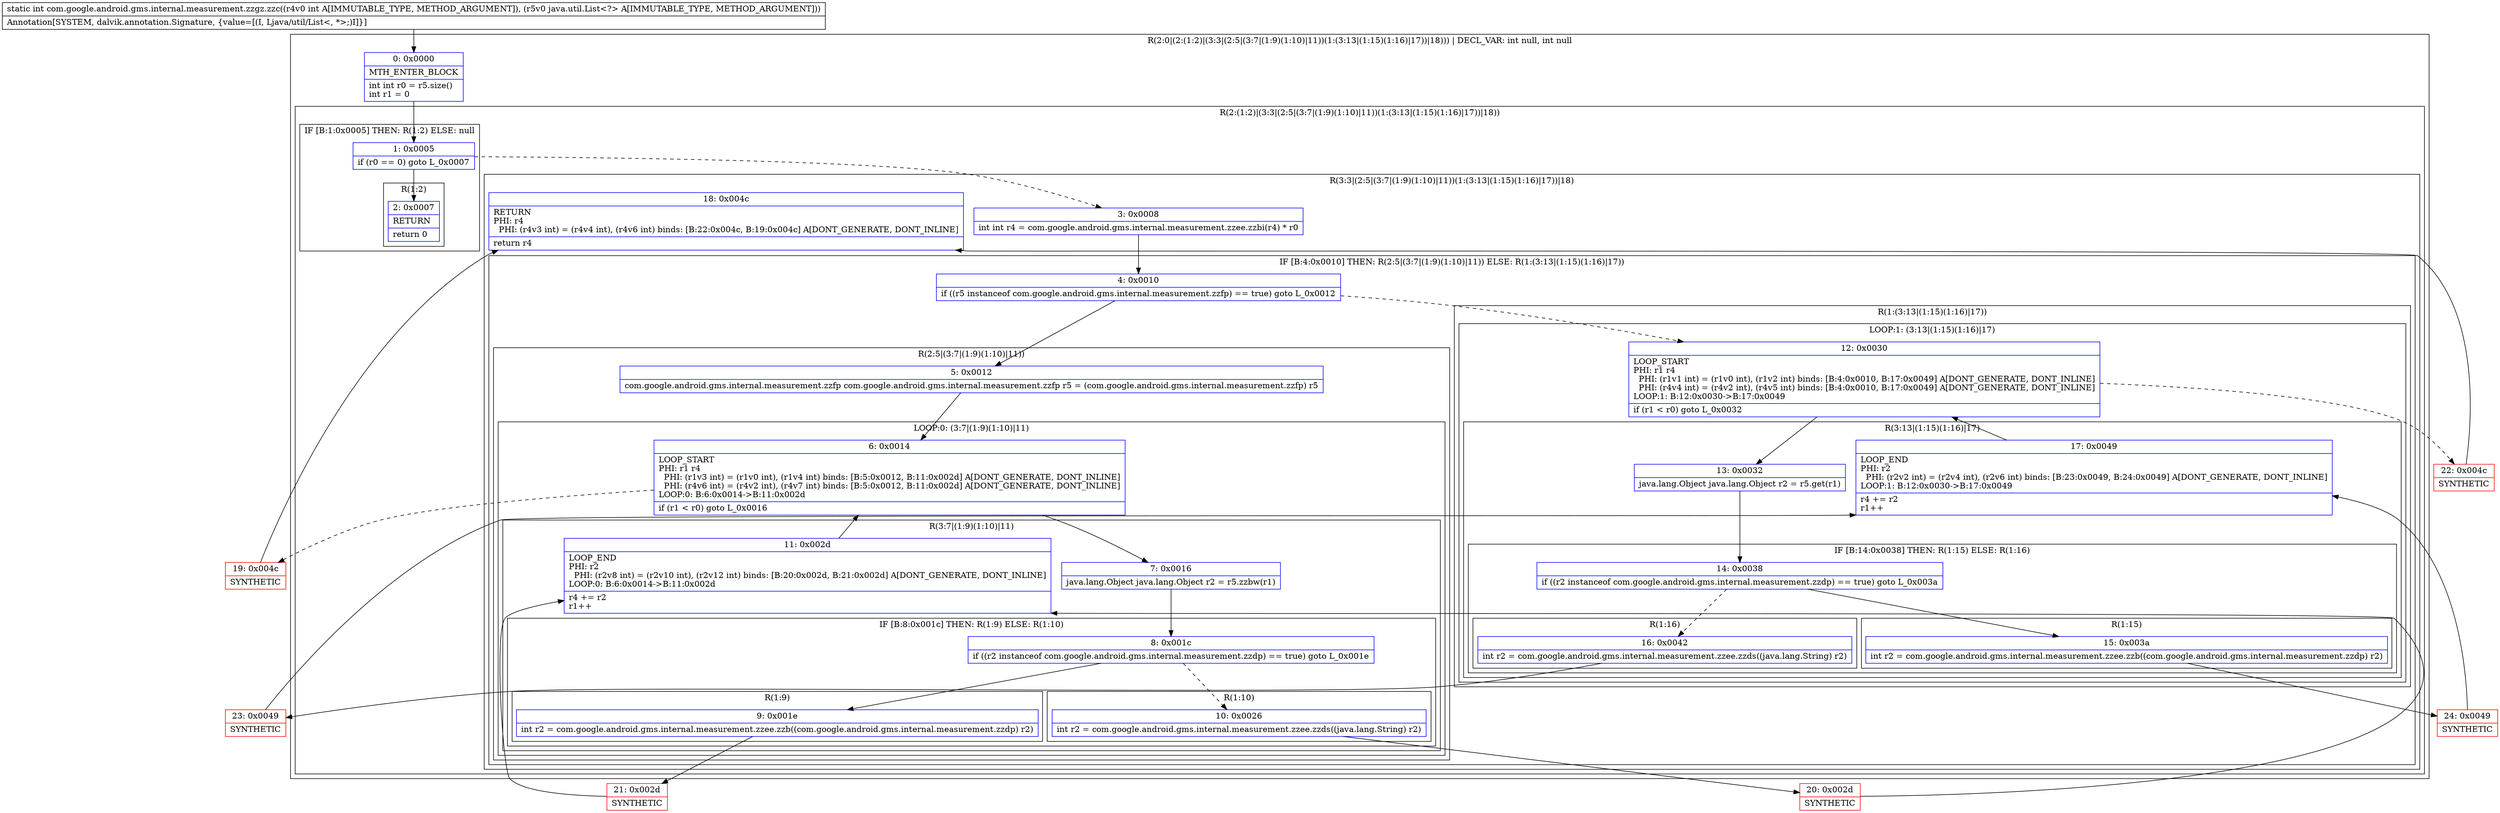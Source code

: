 digraph "CFG forcom.google.android.gms.internal.measurement.zzgz.zzc(ILjava\/util\/List;)I" {
subgraph cluster_Region_117700399 {
label = "R(2:0|(2:(1:2)|(3:3|(2:5|(3:7|(1:9)(1:10)|11))(1:(3:13|(1:15)(1:16)|17))|18))) | DECL_VAR: int null, int null\l";
node [shape=record,color=blue];
Node_0 [shape=record,label="{0\:\ 0x0000|MTH_ENTER_BLOCK\l|int int r0 = r5.size()\lint r1 = 0\l}"];
subgraph cluster_Region_521824533 {
label = "R(2:(1:2)|(3:3|(2:5|(3:7|(1:9)(1:10)|11))(1:(3:13|(1:15)(1:16)|17))|18))";
node [shape=record,color=blue];
subgraph cluster_IfRegion_1110765070 {
label = "IF [B:1:0x0005] THEN: R(1:2) ELSE: null";
node [shape=record,color=blue];
Node_1 [shape=record,label="{1\:\ 0x0005|if (r0 == 0) goto L_0x0007\l}"];
subgraph cluster_Region_1080894980 {
label = "R(1:2)";
node [shape=record,color=blue];
Node_2 [shape=record,label="{2\:\ 0x0007|RETURN\l|return 0\l}"];
}
}
subgraph cluster_Region_1894328140 {
label = "R(3:3|(2:5|(3:7|(1:9)(1:10)|11))(1:(3:13|(1:15)(1:16)|17))|18)";
node [shape=record,color=blue];
Node_3 [shape=record,label="{3\:\ 0x0008|int int r4 = com.google.android.gms.internal.measurement.zzee.zzbi(r4) * r0\l}"];
subgraph cluster_IfRegion_876984705 {
label = "IF [B:4:0x0010] THEN: R(2:5|(3:7|(1:9)(1:10)|11)) ELSE: R(1:(3:13|(1:15)(1:16)|17))";
node [shape=record,color=blue];
Node_4 [shape=record,label="{4\:\ 0x0010|if ((r5 instanceof com.google.android.gms.internal.measurement.zzfp) == true) goto L_0x0012\l}"];
subgraph cluster_Region_2070905477 {
label = "R(2:5|(3:7|(1:9)(1:10)|11))";
node [shape=record,color=blue];
Node_5 [shape=record,label="{5\:\ 0x0012|com.google.android.gms.internal.measurement.zzfp com.google.android.gms.internal.measurement.zzfp r5 = (com.google.android.gms.internal.measurement.zzfp) r5\l}"];
subgraph cluster_LoopRegion_1541057628 {
label = "LOOP:0: (3:7|(1:9)(1:10)|11)";
node [shape=record,color=blue];
Node_6 [shape=record,label="{6\:\ 0x0014|LOOP_START\lPHI: r1 r4 \l  PHI: (r1v3 int) = (r1v0 int), (r1v4 int) binds: [B:5:0x0012, B:11:0x002d] A[DONT_GENERATE, DONT_INLINE]\l  PHI: (r4v6 int) = (r4v2 int), (r4v7 int) binds: [B:5:0x0012, B:11:0x002d] A[DONT_GENERATE, DONT_INLINE]\lLOOP:0: B:6:0x0014\-\>B:11:0x002d\l|if (r1 \< r0) goto L_0x0016\l}"];
subgraph cluster_Region_523485352 {
label = "R(3:7|(1:9)(1:10)|11)";
node [shape=record,color=blue];
Node_7 [shape=record,label="{7\:\ 0x0016|java.lang.Object java.lang.Object r2 = r5.zzbw(r1)\l}"];
subgraph cluster_IfRegion_1130919265 {
label = "IF [B:8:0x001c] THEN: R(1:9) ELSE: R(1:10)";
node [shape=record,color=blue];
Node_8 [shape=record,label="{8\:\ 0x001c|if ((r2 instanceof com.google.android.gms.internal.measurement.zzdp) == true) goto L_0x001e\l}"];
subgraph cluster_Region_578642468 {
label = "R(1:9)";
node [shape=record,color=blue];
Node_9 [shape=record,label="{9\:\ 0x001e|int r2 = com.google.android.gms.internal.measurement.zzee.zzb((com.google.android.gms.internal.measurement.zzdp) r2)\l}"];
}
subgraph cluster_Region_423717526 {
label = "R(1:10)";
node [shape=record,color=blue];
Node_10 [shape=record,label="{10\:\ 0x0026|int r2 = com.google.android.gms.internal.measurement.zzee.zzds((java.lang.String) r2)\l}"];
}
}
Node_11 [shape=record,label="{11\:\ 0x002d|LOOP_END\lPHI: r2 \l  PHI: (r2v8 int) = (r2v10 int), (r2v12 int) binds: [B:20:0x002d, B:21:0x002d] A[DONT_GENERATE, DONT_INLINE]\lLOOP:0: B:6:0x0014\-\>B:11:0x002d\l|r4 += r2\lr1++\l}"];
}
}
}
subgraph cluster_Region_884273613 {
label = "R(1:(3:13|(1:15)(1:16)|17))";
node [shape=record,color=blue];
subgraph cluster_LoopRegion_1140363911 {
label = "LOOP:1: (3:13|(1:15)(1:16)|17)";
node [shape=record,color=blue];
Node_12 [shape=record,label="{12\:\ 0x0030|LOOP_START\lPHI: r1 r4 \l  PHI: (r1v1 int) = (r1v0 int), (r1v2 int) binds: [B:4:0x0010, B:17:0x0049] A[DONT_GENERATE, DONT_INLINE]\l  PHI: (r4v4 int) = (r4v2 int), (r4v5 int) binds: [B:4:0x0010, B:17:0x0049] A[DONT_GENERATE, DONT_INLINE]\lLOOP:1: B:12:0x0030\-\>B:17:0x0049\l|if (r1 \< r0) goto L_0x0032\l}"];
subgraph cluster_Region_643387496 {
label = "R(3:13|(1:15)(1:16)|17)";
node [shape=record,color=blue];
Node_13 [shape=record,label="{13\:\ 0x0032|java.lang.Object java.lang.Object r2 = r5.get(r1)\l}"];
subgraph cluster_IfRegion_285550430 {
label = "IF [B:14:0x0038] THEN: R(1:15) ELSE: R(1:16)";
node [shape=record,color=blue];
Node_14 [shape=record,label="{14\:\ 0x0038|if ((r2 instanceof com.google.android.gms.internal.measurement.zzdp) == true) goto L_0x003a\l}"];
subgraph cluster_Region_376365907 {
label = "R(1:15)";
node [shape=record,color=blue];
Node_15 [shape=record,label="{15\:\ 0x003a|int r2 = com.google.android.gms.internal.measurement.zzee.zzb((com.google.android.gms.internal.measurement.zzdp) r2)\l}"];
}
subgraph cluster_Region_2052598758 {
label = "R(1:16)";
node [shape=record,color=blue];
Node_16 [shape=record,label="{16\:\ 0x0042|int r2 = com.google.android.gms.internal.measurement.zzee.zzds((java.lang.String) r2)\l}"];
}
}
Node_17 [shape=record,label="{17\:\ 0x0049|LOOP_END\lPHI: r2 \l  PHI: (r2v2 int) = (r2v4 int), (r2v6 int) binds: [B:23:0x0049, B:24:0x0049] A[DONT_GENERATE, DONT_INLINE]\lLOOP:1: B:12:0x0030\-\>B:17:0x0049\l|r4 += r2\lr1++\l}"];
}
}
}
}
Node_18 [shape=record,label="{18\:\ 0x004c|RETURN\lPHI: r4 \l  PHI: (r4v3 int) = (r4v4 int), (r4v6 int) binds: [B:22:0x004c, B:19:0x004c] A[DONT_GENERATE, DONT_INLINE]\l|return r4\l}"];
}
}
}
Node_19 [shape=record,color=red,label="{19\:\ 0x004c|SYNTHETIC\l}"];
Node_20 [shape=record,color=red,label="{20\:\ 0x002d|SYNTHETIC\l}"];
Node_21 [shape=record,color=red,label="{21\:\ 0x002d|SYNTHETIC\l}"];
Node_22 [shape=record,color=red,label="{22\:\ 0x004c|SYNTHETIC\l}"];
Node_23 [shape=record,color=red,label="{23\:\ 0x0049|SYNTHETIC\l}"];
Node_24 [shape=record,color=red,label="{24\:\ 0x0049|SYNTHETIC\l}"];
MethodNode[shape=record,label="{static int com.google.android.gms.internal.measurement.zzgz.zzc((r4v0 int A[IMMUTABLE_TYPE, METHOD_ARGUMENT]), (r5v0 java.util.List\<?\> A[IMMUTABLE_TYPE, METHOD_ARGUMENT]))  | Annotation[SYSTEM, dalvik.annotation.Signature, \{value=[(I, Ljava\/util\/List\<, *\>;)I]\}]\l}"];
MethodNode -> Node_0;
Node_0 -> Node_1;
Node_1 -> Node_2;
Node_1 -> Node_3[style=dashed];
Node_3 -> Node_4;
Node_4 -> Node_5;
Node_4 -> Node_12[style=dashed];
Node_5 -> Node_6;
Node_6 -> Node_7;
Node_6 -> Node_19[style=dashed];
Node_7 -> Node_8;
Node_8 -> Node_9;
Node_8 -> Node_10[style=dashed];
Node_9 -> Node_21;
Node_10 -> Node_20;
Node_11 -> Node_6;
Node_12 -> Node_13;
Node_12 -> Node_22[style=dashed];
Node_13 -> Node_14;
Node_14 -> Node_15;
Node_14 -> Node_16[style=dashed];
Node_15 -> Node_24;
Node_16 -> Node_23;
Node_17 -> Node_12;
Node_19 -> Node_18;
Node_20 -> Node_11;
Node_21 -> Node_11;
Node_22 -> Node_18;
Node_23 -> Node_17;
Node_24 -> Node_17;
}

